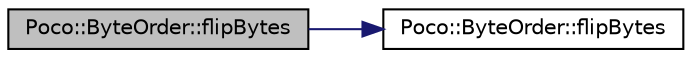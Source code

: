 digraph "Poco::ByteOrder::flipBytes"
{
 // LATEX_PDF_SIZE
  edge [fontname="Helvetica",fontsize="10",labelfontname="Helvetica",labelfontsize="10"];
  node [fontname="Helvetica",fontsize="10",shape=record];
  rankdir="LR";
  Node1 [label="Poco::ByteOrder::flipBytes",height=0.2,width=0.4,color="black", fillcolor="grey75", style="filled", fontcolor="black",tooltip=" "];
  Node1 -> Node2 [color="midnightblue",fontsize="10",style="solid",fontname="Helvetica"];
  Node2 [label="Poco::ByteOrder::flipBytes",height=0.2,width=0.4,color="black", fillcolor="white", style="filled",URL="$classPoco_1_1ByteOrder.html#a582d1d83bd25b4cb90a79171996298af",tooltip=" "];
}
